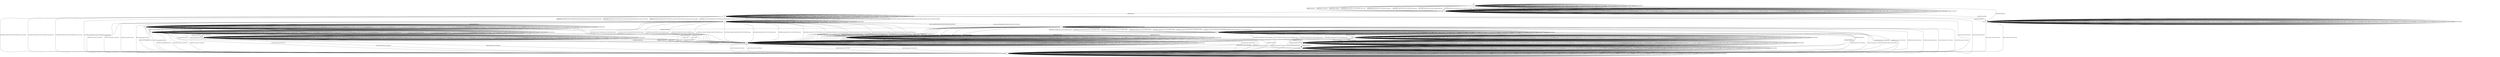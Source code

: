 digraph "../results/kwikModels/kwik-BWR-BWR-0/learnedModel" {
s0 [label=s0];
s1 [label=s1];
s2 [label=s2];
s3 [label=s3];
s4 [label=s4];
s5 [label=s5];
s6 [label=s6];
s7 [label=s7];
s8 [label=s8];
s9 [label=s9];
s10 [label=s10];
s11 [label=s11];
s12 [label=s12];
s13 [label=s13];
s14 [label=s14];
s15 [label=s15];
s0 -> s3  [label="initPing_short/retry "];
s0 -> s3  [label="initPing_long/retry "];
s0 -> s3  [label="initConClose_short/retry "];
s0 -> s3  [label="initConClose_long/retry "];
s0 -> s3  [label="initCltHello-vldACK:AES-128-GCM-SHA256_short/retry "];
s0 -> s3  [label="initCltHello-vldACK:AES-128-GCM-SHA256_long/retry "];
s0 -> s3  [label="initCltHello-vldACK:AES-256-GCM-SHA384_short/retry "];
s0 -> s3  [label="initCltHello-vldACK:AES-256-GCM-SHA384_long/retry "];
s0 -> s3  [label="initCltHello-vldACK:CHACHA20-POLY1305-SHA256_short/retry "];
s0 -> s3  [label="initCltHello-vldACK:CHACHA20-POLY1305-SHA256_long/retry "];
s0 -> s3  [label="initCltHello-invldACK:AES-128-GCM-SHA256_short/retry "];
s0 -> s3  [label="initCltHello-invldACK:AES-128-GCM-SHA256_long/retry "];
s0 -> s3  [label="initCltHello-invldACK:AES-256-GCM-SHA384_short/retry "];
s0 -> s3  [label="initCltHello-invldACK:AES-256-GCM-SHA384_long/retry "];
s0 -> s3  [label="initCltHello-invldACK:CHACHA20-POLY1305-SHA256_short/retry "];
s0 -> s3  [label="initCltHello-invldACK:CHACHA20-POLY1305-SHA256_long/retry "];
s0 -> s0  [label="initNoFr_short/ "];
s0 -> s0  [label="initNoFr_long/ "];
s0 -> s0  [label="initUnxpFrType_short/ "];
s0 -> s0  [label="initUnxpFrType_long/ "];
s0 -> s0  [label="hndPing_short/ "];
s0 -> s0  [label="hndPing_long/ "];
s0 -> s0  [label="hndFin_short/ "];
s0 -> s0  [label="hndFin_long/ "];
s0 -> s0  [label="hndConClose_short/ "];
s0 -> s0  [label="hndConClose_long/ "];
s0 -> s0  [label="hndNoFr_short/ "];
s0 -> s0  [label="hndNoFr_long/ "];
s0 -> s0  [label="hndUnxpFrType_short/ "];
s0 -> s0  [label="hndUnxpFrType_long/ "];
s0 -> s0  [label="VldNewConID_short/ "];
s0 -> s0  [label="VldNewConID_long/ "];
s0 -> s0  [label="InvldNewConID_short/ "];
s0 -> s0  [label="InvldNewConID_long/ "];
s0 -> s0  [label="[ChgDestConID-Ori]/ "];
s0 -> s1  [label="[RmPadFrmInitPkts]/ "];
s0 -> s0  [label="[IncRetryTkn]/ "];
s1 -> s1  [label="initPing_short/ "];
s1 -> s1  [label="initPing_long/ "];
s1 -> s2  [label="initConClose_short/<ConClosed> "];
s1 -> s2  [label="initConClose_long/<ConClosed> "];
s1 -> s1  [label="initCltHello-vldACK:AES-128-GCM-SHA256_short/ "];
s1 -> s1  [label="initCltHello-vldACK:AES-128-GCM-SHA256_long/ "];
s1 -> s1  [label="initCltHello-vldACK:AES-256-GCM-SHA384_short/ "];
s1 -> s1  [label="initCltHello-vldACK:AES-256-GCM-SHA384_long/ "];
s1 -> s1  [label="initCltHello-vldACK:CHACHA20-POLY1305-SHA256_short/ "];
s1 -> s1  [label="initCltHello-vldACK:CHACHA20-POLY1305-SHA256_long/ "];
s1 -> s1  [label="initCltHello-invldACK:AES-128-GCM-SHA256_short/ "];
s1 -> s1  [label="initCltHello-invldACK:AES-128-GCM-SHA256_long/ "];
s1 -> s1  [label="initCltHello-invldACK:AES-256-GCM-SHA384_short/ "];
s1 -> s1  [label="initCltHello-invldACK:AES-256-GCM-SHA384_long/ "];
s1 -> s1  [label="initCltHello-invldACK:CHACHA20-POLY1305-SHA256_short/ "];
s1 -> s1  [label="initCltHello-invldACK:CHACHA20-POLY1305-SHA256_long/ "];
s1 -> s1  [label="initNoFr_short/ "];
s1 -> s1  [label="initNoFr_long/ "];
s1 -> s1  [label="initUnxpFrType_short/ "];
s1 -> s1  [label="initUnxpFrType_long/ "];
s1 -> s1  [label="hndPing_short/ "];
s1 -> s1  [label="hndPing_long/ "];
s1 -> s1  [label="hndFin_short/ "];
s1 -> s1  [label="hndFin_long/ "];
s1 -> s1  [label="hndConClose_short/ "];
s1 -> s1  [label="hndConClose_long/ "];
s1 -> s1  [label="hndNoFr_short/ "];
s1 -> s1  [label="hndNoFr_long/ "];
s1 -> s1  [label="hndUnxpFrType_short/ "];
s1 -> s1  [label="hndUnxpFrType_long/ "];
s1 -> s1  [label="VldNewConID_short/ "];
s1 -> s1  [label="VldNewConID_long/ "];
s1 -> s1  [label="InvldNewConID_short/ "];
s1 -> s1  [label="InvldNewConID_long/ "];
s1 -> s1  [label="[ChgDestConID-Ori]/ "];
s1 -> s1  [label="[RmPadFrmInitPkts]/ "];
s1 -> s1  [label="[IncRetryTkn]/ "];
s2 -> s2  [label="initPing_short/<ConClosed> "];
s2 -> s2  [label="initPing_long/<ConClosed> "];
s2 -> s2  [label="initConClose_short/<ConClosed> "];
s2 -> s2  [label="initConClose_long/<ConClosed> "];
s2 -> s2  [label="initCltHello-vldACK:AES-128-GCM-SHA256_short/<ConClosed> "];
s2 -> s2  [label="initCltHello-vldACK:AES-128-GCM-SHA256_long/<ConClosed> "];
s2 -> s2  [label="initCltHello-vldACK:AES-256-GCM-SHA384_short/<ConClosed> "];
s2 -> s2  [label="initCltHello-vldACK:AES-256-GCM-SHA384_long/<ConClosed> "];
s2 -> s2  [label="initCltHello-vldACK:CHACHA20-POLY1305-SHA256_short/<ConClosed> "];
s2 -> s2  [label="initCltHello-vldACK:CHACHA20-POLY1305-SHA256_long/<ConClosed> "];
s2 -> s2  [label="initCltHello-invldACK:AES-128-GCM-SHA256_short/<ConClosed> "];
s2 -> s2  [label="initCltHello-invldACK:AES-128-GCM-SHA256_long/<ConClosed> "];
s2 -> s2  [label="initCltHello-invldACK:AES-256-GCM-SHA384_short/<ConClosed> "];
s2 -> s2  [label="initCltHello-invldACK:AES-256-GCM-SHA384_long/<ConClosed> "];
s2 -> s2  [label="initCltHello-invldACK:CHACHA20-POLY1305-SHA256_short/<ConClosed> "];
s2 -> s2  [label="initCltHello-invldACK:CHACHA20-POLY1305-SHA256_long/<ConClosed> "];
s2 -> s2  [label="initNoFr_short/<ConClosed> "];
s2 -> s2  [label="initNoFr_long/<ConClosed> "];
s2 -> s2  [label="initUnxpFrType_short/<ConClosed> "];
s2 -> s2  [label="initUnxpFrType_long/<ConClosed> "];
s2 -> s2  [label="hndPing_short/<ConClosed> "];
s2 -> s2  [label="hndPing_long/<ConClosed> "];
s2 -> s2  [label="hndFin_short/<ConClosed> "];
s2 -> s2  [label="hndFin_long/<ConClosed> "];
s2 -> s2  [label="hndConClose_short/<ConClosed> "];
s2 -> s2  [label="hndConClose_long/<ConClosed> "];
s2 -> s2  [label="hndNoFr_short/<ConClosed> "];
s2 -> s2  [label="hndNoFr_long/<ConClosed> "];
s2 -> s2  [label="hndUnxpFrType_short/<ConClosed> "];
s2 -> s2  [label="hndUnxpFrType_long/<ConClosed> "];
s2 -> s2  [label="VldNewConID_short/<ConClosed> "];
s2 -> s2  [label="VldNewConID_long/<ConClosed> "];
s2 -> s2  [label="InvldNewConID_short/<ConClosed> "];
s2 -> s2  [label="InvldNewConID_long/<ConClosed> "];
s2 -> s2  [label="[ChgDestConID-Ori]/<ConClosed> "];
s2 -> s2  [label="[RmPadFrmInitPkts]/<ConClosed> "];
s2 -> s2  [label="[IncRetryTkn]/<ConClosed> "];
s3 -> s3  [label="initPing_short/retry "];
s3 -> s3  [label="initPing_long/retry "];
s3 -> s3  [label="initConClose_short/retry "];
s3 -> s3  [label="initConClose_long/retry "];
s3 -> s3  [label="initCltHello-vldACK:AES-128-GCM-SHA256_short/retry "];
s3 -> s3  [label="initCltHello-vldACK:AES-128-GCM-SHA256_long/retry "];
s3 -> s3  [label="initCltHello-vldACK:AES-256-GCM-SHA384_short/retry "];
s3 -> s3  [label="initCltHello-vldACK:AES-256-GCM-SHA384_long/retry "];
s3 -> s3  [label="initCltHello-vldACK:CHACHA20-POLY1305-SHA256_short/retry "];
s3 -> s3  [label="initCltHello-vldACK:CHACHA20-POLY1305-SHA256_long/retry "];
s3 -> s3  [label="initCltHello-invldACK:AES-128-GCM-SHA256_short/retry "];
s3 -> s3  [label="initCltHello-invldACK:AES-128-GCM-SHA256_long/retry "];
s3 -> s3  [label="initCltHello-invldACK:AES-256-GCM-SHA384_short/retry "];
s3 -> s3  [label="initCltHello-invldACK:AES-256-GCM-SHA384_long/retry "];
s3 -> s3  [label="initCltHello-invldACK:CHACHA20-POLY1305-SHA256_short/retry "];
s3 -> s3  [label="initCltHello-invldACK:CHACHA20-POLY1305-SHA256_long/retry "];
s3 -> s3  [label="initNoFr_short/ "];
s3 -> s3  [label="initNoFr_long/ "];
s3 -> s3  [label="initUnxpFrType_short/ "];
s3 -> s3  [label="initUnxpFrType_long/ "];
s3 -> s3  [label="hndPing_short/ "];
s3 -> s3  [label="hndPing_long/ "];
s3 -> s3  [label="hndFin_short/ "];
s3 -> s3  [label="hndFin_long/ "];
s3 -> s3  [label="hndConClose_short/ "];
s3 -> s3  [label="hndConClose_long/ "];
s3 -> s3  [label="hndNoFr_short/ "];
s3 -> s3  [label="hndNoFr_long/ "];
s3 -> s3  [label="hndUnxpFrType_short/ "];
s3 -> s3  [label="hndUnxpFrType_long/ "];
s3 -> s3  [label="VldNewConID_short/ "];
s3 -> s3  [label="VldNewConID_long/ "];
s3 -> s3  [label="InvldNewConID_short/ "];
s3 -> s3  [label="InvldNewConID_long/ "];
s3 -> s3  [label="[ChgDestConID-Ori]/ "];
s3 -> s1  [label="[RmPadFrmInitPkts]/ "];
s3 -> s4  [label="[IncRetryTkn]/ "];
s4 -> s4  [label="initPing_short/PingACK "];
s4 -> s4  [label="initPing_long/PingACK "];
s4 -> s2  [label="initConClose_short/ConClose "];
s4 -> s2  [label="initConClose_long/ConClose "];
s4 -> s5  [label="initCltHello-vldACK:AES-128-GCM-SHA256_short/initSvrHello,hndEncExt,hndCert,hndCertVer,hndFin "];
s4 -> s5  [label="initCltHello-vldACK:AES-128-GCM-SHA256_long/initSvrHello,hndEncExt,hndCert,hndCertVer,hndFin "];
s4 -> s2  [label="initCltHello-vldACK:AES-256-GCM-SHA384_short/ConClose "];
s4 -> s2  [label="initCltHello-vldACK:AES-256-GCM-SHA384_long/ConClose "];
s4 -> s5  [label="initCltHello-vldACK:CHACHA20-POLY1305-SHA256_short/initSvrHello,hndEncExt,hndCert,hndCertVer,hndFin "];
s4 -> s5  [label="initCltHello-vldACK:CHACHA20-POLY1305-SHA256_long/initSvrHello,hndEncExt,hndCert,hndCertVer,hndFin "];
s4 -> s5  [label="initCltHello-invldACK:AES-128-GCM-SHA256_short/initSvrHello,hndEncExt,hndCert,hndCertVer,hndFin "];
s4 -> s5  [label="initCltHello-invldACK:AES-128-GCM-SHA256_long/initSvrHello,hndEncExt,hndCert,hndCertVer,hndFin "];
s4 -> s2  [label="initCltHello-invldACK:AES-256-GCM-SHA384_short/ConClose "];
s4 -> s2  [label="initCltHello-invldACK:AES-256-GCM-SHA384_long/ConClose "];
s4 -> s5  [label="initCltHello-invldACK:CHACHA20-POLY1305-SHA256_short/initSvrHello,hndEncExt,hndCert,hndCertVer,hndFin "];
s4 -> s5  [label="initCltHello-invldACK:CHACHA20-POLY1305-SHA256_long/initSvrHello,hndEncExt,hndCert,hndCertVer,hndFin "];
s4 -> s4  [label="initNoFr_short/ "];
s4 -> s4  [label="initNoFr_long/ "];
s4 -> s4  [label="initUnxpFrType_short/ "];
s4 -> s4  [label="initUnxpFrType_long/ "];
s4 -> s4  [label="hndPing_short/ "];
s4 -> s4  [label="hndPing_long/ "];
s4 -> s4  [label="hndFin_short/ "];
s4 -> s4  [label="hndFin_long/ "];
s4 -> s4  [label="hndConClose_short/ "];
s4 -> s4  [label="hndConClose_long/ "];
s4 -> s4  [label="hndNoFr_short/ "];
s4 -> s4  [label="hndNoFr_long/ "];
s4 -> s4  [label="hndUnxpFrType_short/ "];
s4 -> s4  [label="hndUnxpFrType_long/ "];
s4 -> s4  [label="VldNewConID_short/ "];
s4 -> s4  [label="VldNewConID_long/ "];
s4 -> s4  [label="InvldNewConID_short/ "];
s4 -> s4  [label="InvldNewConID_long/ "];
s4 -> s4  [label="[ChgDestConID-Ori]/ "];
s4 -> s1  [label="[RmPadFrmInitPkts]/ "];
s4 -> s4  [label="[IncRetryTkn]/ "];
s5 -> s5  [label="initPing_short/ "];
s5 -> s5  [label="initPing_long/ "];
s5 -> s2  [label="initConClose_short/<ConClosed> "];
s5 -> s2  [label="initConClose_long/<ConClosed> "];
s5 -> s8  [label="initCltHello-vldACK:AES-128-GCM-SHA256_short/ "];
s5 -> s8  [label="initCltHello-vldACK:AES-128-GCM-SHA256_long/ "];
s5 -> s8  [label="initCltHello-vldACK:AES-256-GCM-SHA384_short/ "];
s5 -> s8  [label="initCltHello-vldACK:AES-256-GCM-SHA384_long/ "];
s5 -> s8  [label="initCltHello-vldACK:CHACHA20-POLY1305-SHA256_short/ "];
s5 -> s8  [label="initCltHello-vldACK:CHACHA20-POLY1305-SHA256_long/ "];
s5 -> s8  [label="initCltHello-invldACK:AES-128-GCM-SHA256_short/ "];
s5 -> s8  [label="initCltHello-invldACK:AES-128-GCM-SHA256_long/ "];
s5 -> s8  [label="initCltHello-invldACK:AES-256-GCM-SHA384_short/ "];
s5 -> s8  [label="initCltHello-invldACK:AES-256-GCM-SHA384_long/ "];
s5 -> s8  [label="initCltHello-invldACK:CHACHA20-POLY1305-SHA256_short/ "];
s5 -> s8  [label="initCltHello-invldACK:CHACHA20-POLY1305-SHA256_long/ "];
s5 -> s5  [label="initNoFr_short/ "];
s5 -> s5  [label="initNoFr_long/ "];
s5 -> s5  [label="initUnxpFrType_short/ "];
s5 -> s5  [label="initUnxpFrType_long/ "];
s5 -> s5  [label="hndPing_short/PingACK "];
s5 -> s5  [label="hndPing_long/PingACK "];
s5 -> s7  [label="hndFin_short/HndshkDone,VldNewConID,NewSessionTicket "];
s5 -> s7  [label="hndFin_long/HndshkDone,VldNewConID,NewSessionTicket "];
s5 -> s2  [label="hndConClose_short/ConClose "];
s5 -> s2  [label="hndConClose_long/ConClose "];
s5 -> s5  [label="hndNoFr_short/ "];
s5 -> s5  [label="hndNoFr_long/ "];
s5 -> s8  [label="hndUnxpFrType_short/ "];
s5 -> s8  [label="hndUnxpFrType_long/ "];
s5 -> s5  [label="VldNewConID_short/ "];
s5 -> s5  [label="VldNewConID_long/ "];
s5 -> s5  [label="InvldNewConID_short/ "];
s5 -> s5  [label="InvldNewConID_long/ "];
s5 -> s5  [label="[ChgDestConID-Ori]/ "];
s5 -> s6  [label="[RmPadFrmInitPkts]/ "];
s5 -> s5  [label="[IncRetryTkn]/ "];
s6 -> s6  [label="initPing_short/ "];
s6 -> s6  [label="initPing_long/ "];
s6 -> s6  [label="initConClose_short/<ConAct> "];
s6 -> s6  [label="initConClose_long/<ConAct> "];
s6 -> s6  [label="initCltHello-vldACK:AES-128-GCM-SHA256_short/ "];
s6 -> s6  [label="initCltHello-vldACK:AES-128-GCM-SHA256_long/ "];
s6 -> s6  [label="initCltHello-vldACK:AES-256-GCM-SHA384_short/ "];
s6 -> s6  [label="initCltHello-vldACK:AES-256-GCM-SHA384_long/ "];
s6 -> s6  [label="initCltHello-vldACK:CHACHA20-POLY1305-SHA256_short/ "];
s6 -> s6  [label="initCltHello-vldACK:CHACHA20-POLY1305-SHA256_long/ "];
s6 -> s6  [label="initCltHello-invldACK:AES-128-GCM-SHA256_short/ "];
s6 -> s6  [label="initCltHello-invldACK:AES-128-GCM-SHA256_long/ "];
s6 -> s6  [label="initCltHello-invldACK:AES-256-GCM-SHA384_short/ "];
s6 -> s6  [label="initCltHello-invldACK:AES-256-GCM-SHA384_long/ "];
s6 -> s6  [label="initCltHello-invldACK:CHACHA20-POLY1305-SHA256_short/ "];
s6 -> s6  [label="initCltHello-invldACK:CHACHA20-POLY1305-SHA256_long/ "];
s6 -> s6  [label="initNoFr_short/ "];
s6 -> s6  [label="initNoFr_long/ "];
s6 -> s6  [label="initUnxpFrType_short/ "];
s6 -> s6  [label="initUnxpFrType_long/ "];
s6 -> s6  [label="hndPing_short/PingACK "];
s6 -> s6  [label="hndPing_long/PingACK "];
s6 -> s11  [label="hndFin_short/HndshkDone,VldNewConID,NewSessionTicket "];
s6 -> s11  [label="hndFin_long/HndshkDone,VldNewConID,NewSessionTicket "];
s6 -> s2  [label="hndConClose_short/ConClose "];
s6 -> s2  [label="hndConClose_long/ConClose "];
s6 -> s6  [label="hndNoFr_short/ "];
s6 -> s6  [label="hndNoFr_long/ "];
s6 -> s8  [label="hndUnxpFrType_short/ "];
s6 -> s8  [label="hndUnxpFrType_long/ "];
s6 -> s6  [label="VldNewConID_short/ "];
s6 -> s6  [label="VldNewConID_long/ "];
s6 -> s6  [label="InvldNewConID_short/ "];
s6 -> s6  [label="InvldNewConID_long/ "];
s6 -> s6  [label="[ChgDestConID-Ori]/ "];
s6 -> s6  [label="[RmPadFrmInitPkts]/ "];
s6 -> s6  [label="[IncRetryTkn]/ "];
s7 -> s7  [label="initPing_short/ "];
s7 -> s7  [label="initPing_long/ "];
s7 -> s2  [label="initConClose_short/<ConClosed> "];
s7 -> s2  [label="initConClose_long/<ConClosed> "];
s7 -> s10  [label="initCltHello-vldACK:AES-128-GCM-SHA256_short/ "];
s7 -> s10  [label="initCltHello-vldACK:AES-128-GCM-SHA256_long/ "];
s7 -> s8  [label="initCltHello-vldACK:AES-256-GCM-SHA384_short/ "];
s7 -> s8  [label="initCltHello-vldACK:AES-256-GCM-SHA384_long/ "];
s7 -> s10  [label="initCltHello-vldACK:CHACHA20-POLY1305-SHA256_short/ "];
s7 -> s10  [label="initCltHello-vldACK:CHACHA20-POLY1305-SHA256_long/ "];
s7 -> s10  [label="initCltHello-invldACK:AES-128-GCM-SHA256_short/ "];
s7 -> s10  [label="initCltHello-invldACK:AES-128-GCM-SHA256_long/ "];
s7 -> s8  [label="initCltHello-invldACK:AES-256-GCM-SHA384_short/ "];
s7 -> s8  [label="initCltHello-invldACK:AES-256-GCM-SHA384_long/ "];
s7 -> s10  [label="initCltHello-invldACK:CHACHA20-POLY1305-SHA256_short/ "];
s7 -> s10  [label="initCltHello-invldACK:CHACHA20-POLY1305-SHA256_long/ "];
s7 -> s7  [label="initNoFr_short/ "];
s7 -> s7  [label="initNoFr_long/ "];
s7 -> s7  [label="initUnxpFrType_short/ "];
s7 -> s7  [label="initUnxpFrType_long/ "];
s7 -> s7  [label="hndPing_short/ "];
s7 -> s7  [label="hndPing_long/ "];
s7 -> s8  [label="hndFin_short/ "];
s7 -> s8  [label="hndFin_long/ "];
s7 -> s2  [label="hndConClose_short/<ConClosed> "];
s7 -> s2  [label="hndConClose_long/<ConClosed> "];
s7 -> s7  [label="hndNoFr_short/ "];
s7 -> s7  [label="hndNoFr_long/ "];
s7 -> s8  [label="hndUnxpFrType_short/ "];
s7 -> s8  [label="hndUnxpFrType_long/ "];
s7 -> s8  [label="VldNewConID_short/ "];
s7 -> s8  [label="VldNewConID_long/ "];
s7 -> s2  [label="InvldNewConID_short/ConClose "];
s7 -> s2  [label="InvldNewConID_long/ConClose "];
s7 -> s9  [label="[ChgDestConID-Ori]/ "];
s7 -> s11  [label="[RmPadFrmInitPkts]/ "];
s7 -> s7  [label="[IncRetryTkn]/ "];
s8 -> s8  [label="initPing_short/ "];
s8 -> s8  [label="initPing_long/ "];
s8 -> s2  [label="initConClose_short/<ConClosed> "];
s8 -> s2  [label="initConClose_long/<ConClosed> "];
s8 -> s8  [label="initCltHello-vldACK:AES-128-GCM-SHA256_short/ "];
s8 -> s8  [label="initCltHello-vldACK:AES-128-GCM-SHA256_long/ "];
s8 -> s8  [label="initCltHello-vldACK:AES-256-GCM-SHA384_short/ "];
s8 -> s8  [label="initCltHello-vldACK:AES-256-GCM-SHA384_long/ "];
s8 -> s8  [label="initCltHello-vldACK:CHACHA20-POLY1305-SHA256_short/ "];
s8 -> s8  [label="initCltHello-vldACK:CHACHA20-POLY1305-SHA256_long/ "];
s8 -> s8  [label="initCltHello-invldACK:AES-128-GCM-SHA256_short/ "];
s8 -> s8  [label="initCltHello-invldACK:AES-128-GCM-SHA256_long/ "];
s8 -> s8  [label="initCltHello-invldACK:AES-256-GCM-SHA384_short/ "];
s8 -> s8  [label="initCltHello-invldACK:AES-256-GCM-SHA384_long/ "];
s8 -> s8  [label="initCltHello-invldACK:CHACHA20-POLY1305-SHA256_short/ "];
s8 -> s8  [label="initCltHello-invldACK:CHACHA20-POLY1305-SHA256_long/ "];
s8 -> s8  [label="initNoFr_short/ "];
s8 -> s8  [label="initNoFr_long/ "];
s8 -> s8  [label="initUnxpFrType_short/ "];
s8 -> s8  [label="initUnxpFrType_long/ "];
s8 -> s8  [label="hndPing_short/ "];
s8 -> s8  [label="hndPing_long/ "];
s8 -> s8  [label="hndFin_short/ "];
s8 -> s8  [label="hndFin_long/ "];
s8 -> s2  [label="hndConClose_short/<ConClosed> "];
s8 -> s2  [label="hndConClose_long/<ConClosed> "];
s8 -> s8  [label="hndNoFr_short/ "];
s8 -> s8  [label="hndNoFr_long/ "];
s8 -> s8  [label="hndUnxpFrType_short/ "];
s8 -> s8  [label="hndUnxpFrType_long/ "];
s8 -> s8  [label="VldNewConID_short/ "];
s8 -> s8  [label="VldNewConID_long/ "];
s8 -> s8  [label="InvldNewConID_short/ "];
s8 -> s8  [label="InvldNewConID_long/ "];
s8 -> s8  [label="[ChgDestConID-Ori]/ "];
s8 -> s8  [label="[RmPadFrmInitPkts]/ "];
s8 -> s8  [label="[IncRetryTkn]/ "];
s9 -> s9  [label="initPing_short/ "];
s9 -> s9  [label="initPing_long/ "];
s9 -> s9  [label="initConClose_short/ "];
s9 -> s9  [label="initConClose_long/ "];
s9 -> s9  [label="initCltHello-vldACK:AES-128-GCM-SHA256_short/ "];
s9 -> s9  [label="initCltHello-vldACK:AES-128-GCM-SHA256_long/ "];
s9 -> s9  [label="initCltHello-vldACK:AES-256-GCM-SHA384_short/ "];
s9 -> s9  [label="initCltHello-vldACK:AES-256-GCM-SHA384_long/ "];
s9 -> s9  [label="initCltHello-vldACK:CHACHA20-POLY1305-SHA256_short/ "];
s9 -> s9  [label="initCltHello-vldACK:CHACHA20-POLY1305-SHA256_long/ "];
s9 -> s9  [label="initCltHello-invldACK:AES-128-GCM-SHA256_short/ "];
s9 -> s9  [label="initCltHello-invldACK:AES-128-GCM-SHA256_long/ "];
s9 -> s9  [label="initCltHello-invldACK:AES-256-GCM-SHA384_short/ "];
s9 -> s9  [label="initCltHello-invldACK:AES-256-GCM-SHA384_long/ "];
s9 -> s9  [label="initCltHello-invldACK:CHACHA20-POLY1305-SHA256_short/ "];
s9 -> s9  [label="initCltHello-invldACK:CHACHA20-POLY1305-SHA256_long/ "];
s9 -> s9  [label="initNoFr_short/ "];
s9 -> s9  [label="initNoFr_long/ "];
s9 -> s9  [label="initUnxpFrType_short/ "];
s9 -> s9  [label="initUnxpFrType_long/ "];
s9 -> s9  [label="hndPing_short/ "];
s9 -> s9  [label="hndPing_long/ "];
s9 -> s9  [label="hndFin_short/ "];
s9 -> s9  [label="hndFin_long/ "];
s9 -> s2  [label="hndConClose_short/<ConClosed> "];
s9 -> s2  [label="hndConClose_long/<ConClosed> "];
s9 -> s9  [label="hndNoFr_short/ "];
s9 -> s9  [label="hndNoFr_long/ "];
s9 -> s9  [label="hndUnxpFrType_short/ "];
s9 -> s9  [label="hndUnxpFrType_long/ "];
s9 -> s9  [label="VldNewConID_short/ "];
s9 -> s9  [label="VldNewConID_long/ "];
s9 -> s9  [label="InvldNewConID_short/ "];
s9 -> s9  [label="InvldNewConID_long/ "];
s9 -> s9  [label="[ChgDestConID-Ori]/ "];
s9 -> s9  [label="[RmPadFrmInitPkts]/ "];
s9 -> s9  [label="[IncRetryTkn]/ "];
s10 -> s10  [label="initPing_short/ "];
s10 -> s10  [label="initPing_long/ "];
s10 -> s2  [label="initConClose_short/<ConClosed> "];
s10 -> s2  [label="initConClose_long/<ConClosed> "];
s10 -> s10  [label="initCltHello-vldACK:AES-128-GCM-SHA256_short/ "];
s10 -> s10  [label="initCltHello-vldACK:AES-128-GCM-SHA256_long/ "];
s10 -> s8  [label="initCltHello-vldACK:AES-256-GCM-SHA384_short/ "];
s10 -> s8  [label="initCltHello-vldACK:AES-256-GCM-SHA384_long/ "];
s10 -> s10  [label="initCltHello-vldACK:CHACHA20-POLY1305-SHA256_short/ "];
s10 -> s10  [label="initCltHello-vldACK:CHACHA20-POLY1305-SHA256_long/ "];
s10 -> s10  [label="initCltHello-invldACK:AES-128-GCM-SHA256_short/ "];
s10 -> s10  [label="initCltHello-invldACK:AES-128-GCM-SHA256_long/ "];
s10 -> s8  [label="initCltHello-invldACK:AES-256-GCM-SHA384_short/ "];
s10 -> s8  [label="initCltHello-invldACK:AES-256-GCM-SHA384_long/ "];
s10 -> s10  [label="initCltHello-invldACK:CHACHA20-POLY1305-SHA256_short/ "];
s10 -> s10  [label="initCltHello-invldACK:CHACHA20-POLY1305-SHA256_long/ "];
s10 -> s10  [label="initNoFr_short/ "];
s10 -> s10  [label="initNoFr_long/ "];
s10 -> s10  [label="initUnxpFrType_short/ "];
s10 -> s10  [label="initUnxpFrType_long/ "];
s10 -> s10  [label="hndPing_short/ "];
s10 -> s10  [label="hndPing_long/ "];
s10 -> s10  [label="hndFin_short/ "];
s10 -> s10  [label="hndFin_long/ "];
s10 -> s10  [label="hndConClose_short/<ConAct> "];
s10 -> s10  [label="hndConClose_long/<ConAct> "];
s10 -> s10  [label="hndNoFr_short/ "];
s10 -> s10  [label="hndNoFr_long/ "];
s10 -> s10  [label="hndUnxpFrType_short/ "];
s10 -> s10  [label="hndUnxpFrType_long/ "];
s10 -> s14  [label="VldNewConID_short/ "];
s10 -> s14  [label="VldNewConID_long/ "];
s10 -> s2  [label="InvldNewConID_short/ConClose "];
s10 -> s2  [label="InvldNewConID_long/ConClose "];
s10 -> s9  [label="[ChgDestConID-Ori]/ "];
s10 -> s13  [label="[RmPadFrmInitPkts]/ "];
s10 -> s10  [label="[IncRetryTkn]/ "];
s11 -> s11  [label="initPing_short/ "];
s11 -> s11  [label="initPing_long/ "];
s11 -> s11  [label="initConClose_short/<ConAct> "];
s11 -> s11  [label="initConClose_long/<ConAct> "];
s11 -> s11  [label="initCltHello-vldACK:AES-128-GCM-SHA256_short/ "];
s11 -> s11  [label="initCltHello-vldACK:AES-128-GCM-SHA256_long/ "];
s11 -> s11  [label="initCltHello-vldACK:AES-256-GCM-SHA384_short/ "];
s11 -> s11  [label="initCltHello-vldACK:AES-256-GCM-SHA384_long/ "];
s11 -> s11  [label="initCltHello-vldACK:CHACHA20-POLY1305-SHA256_short/ "];
s11 -> s11  [label="initCltHello-vldACK:CHACHA20-POLY1305-SHA256_long/ "];
s11 -> s11  [label="initCltHello-invldACK:AES-128-GCM-SHA256_short/ "];
s11 -> s11  [label="initCltHello-invldACK:AES-128-GCM-SHA256_long/ "];
s11 -> s11  [label="initCltHello-invldACK:AES-256-GCM-SHA384_short/ "];
s11 -> s11  [label="initCltHello-invldACK:AES-256-GCM-SHA384_long/ "];
s11 -> s11  [label="initCltHello-invldACK:CHACHA20-POLY1305-SHA256_short/ "];
s11 -> s11  [label="initCltHello-invldACK:CHACHA20-POLY1305-SHA256_long/ "];
s11 -> s11  [label="initNoFr_short/ "];
s11 -> s11  [label="initNoFr_long/ "];
s11 -> s11  [label="initUnxpFrType_short/ "];
s11 -> s11  [label="initUnxpFrType_long/ "];
s11 -> s11  [label="hndPing_short/ "];
s11 -> s11  [label="hndPing_long/ "];
s11 -> s8  [label="hndFin_short/ "];
s11 -> s8  [label="hndFin_long/ "];
s11 -> s2  [label="hndConClose_short/<ConClosed> "];
s11 -> s2  [label="hndConClose_long/<ConClosed> "];
s11 -> s11  [label="hndNoFr_short/ "];
s11 -> s11  [label="hndNoFr_long/ "];
s11 -> s8  [label="hndUnxpFrType_short/ "];
s11 -> s8  [label="hndUnxpFrType_long/ "];
s11 -> s12  [label="VldNewConID_short/ "];
s11 -> s12  [label="VldNewConID_long/ "];
s11 -> s2  [label="InvldNewConID_short/ConClose "];
s11 -> s2  [label="InvldNewConID_long/ConClose "];
s11 -> s9  [label="[ChgDestConID-Ori]/ "];
s11 -> s11  [label="[RmPadFrmInitPkts]/ "];
s11 -> s11  [label="[IncRetryTkn]/ "];
s12 -> s12  [label="initPing_short/ "];
s12 -> s12  [label="initPing_long/ "];
s12 -> s12  [label="initConClose_short/<ConAct> "];
s12 -> s12  [label="initConClose_long/<ConAct> "];
s12 -> s12  [label="initCltHello-vldACK:AES-128-GCM-SHA256_short/ "];
s12 -> s12  [label="initCltHello-vldACK:AES-128-GCM-SHA256_long/ "];
s12 -> s12  [label="initCltHello-vldACK:AES-256-GCM-SHA384_short/ "];
s12 -> s12  [label="initCltHello-vldACK:AES-256-GCM-SHA384_long/ "];
s12 -> s12  [label="initCltHello-vldACK:CHACHA20-POLY1305-SHA256_short/ "];
s12 -> s12  [label="initCltHello-vldACK:CHACHA20-POLY1305-SHA256_long/ "];
s12 -> s12  [label="initCltHello-invldACK:AES-128-GCM-SHA256_short/ "];
s12 -> s12  [label="initCltHello-invldACK:AES-128-GCM-SHA256_long/ "];
s12 -> s12  [label="initCltHello-invldACK:AES-256-GCM-SHA384_short/ "];
s12 -> s12  [label="initCltHello-invldACK:AES-256-GCM-SHA384_long/ "];
s12 -> s12  [label="initCltHello-invldACK:CHACHA20-POLY1305-SHA256_short/ "];
s12 -> s12  [label="initCltHello-invldACK:CHACHA20-POLY1305-SHA256_long/ "];
s12 -> s12  [label="initNoFr_short/ "];
s12 -> s12  [label="initNoFr_long/ "];
s12 -> s12  [label="initUnxpFrType_short/ "];
s12 -> s12  [label="initUnxpFrType_long/ "];
s12 -> s12  [label="hndPing_short/ "];
s12 -> s12  [label="hndPing_long/ "];
s12 -> s8  [label="hndFin_short/ "];
s12 -> s8  [label="hndFin_long/ "];
s12 -> s2  [label="hndConClose_short/<ConClosed> "];
s12 -> s2  [label="hndConClose_long/<ConClosed> "];
s12 -> s12  [label="hndNoFr_short/ "];
s12 -> s12  [label="hndNoFr_long/ "];
s12 -> s8  [label="hndUnxpFrType_short/ "];
s12 -> s8  [label="hndUnxpFrType_long/ "];
s12 -> s12  [label="VldNewConID_short/ "];
s12 -> s12  [label="VldNewConID_long/ "];
s12 -> s12  [label="InvldNewConID_short/ "];
s12 -> s12  [label="InvldNewConID_long/ "];
s12 -> s9  [label="[ChgDestConID-Ori]/ "];
s12 -> s12  [label="[RmPadFrmInitPkts]/ "];
s12 -> s12  [label="[IncRetryTkn]/ "];
s13 -> s13  [label="initPing_short/ "];
s13 -> s13  [label="initPing_long/ "];
s13 -> s13  [label="initConClose_short/<ConAct> "];
s13 -> s13  [label="initConClose_long/<ConAct> "];
s13 -> s13  [label="initCltHello-vldACK:AES-128-GCM-SHA256_short/ "];
s13 -> s13  [label="initCltHello-vldACK:AES-128-GCM-SHA256_long/ "];
s13 -> s13  [label="initCltHello-vldACK:AES-256-GCM-SHA384_short/ "];
s13 -> s13  [label="initCltHello-vldACK:AES-256-GCM-SHA384_long/ "];
s13 -> s13  [label="initCltHello-vldACK:CHACHA20-POLY1305-SHA256_short/ "];
s13 -> s13  [label="initCltHello-vldACK:CHACHA20-POLY1305-SHA256_long/ "];
s13 -> s13  [label="initCltHello-invldACK:AES-128-GCM-SHA256_short/ "];
s13 -> s13  [label="initCltHello-invldACK:AES-128-GCM-SHA256_long/ "];
s13 -> s13  [label="initCltHello-invldACK:AES-256-GCM-SHA384_short/ "];
s13 -> s13  [label="initCltHello-invldACK:AES-256-GCM-SHA384_long/ "];
s13 -> s13  [label="initCltHello-invldACK:CHACHA20-POLY1305-SHA256_short/ "];
s13 -> s13  [label="initCltHello-invldACK:CHACHA20-POLY1305-SHA256_long/ "];
s13 -> s13  [label="initNoFr_short/ "];
s13 -> s13  [label="initNoFr_long/ "];
s13 -> s13  [label="initUnxpFrType_short/ "];
s13 -> s13  [label="initUnxpFrType_long/ "];
s13 -> s13  [label="hndPing_short/ "];
s13 -> s13  [label="hndPing_long/ "];
s13 -> s13  [label="hndFin_short/ "];
s13 -> s13  [label="hndFin_long/ "];
s13 -> s13  [label="hndConClose_short/<ConAct> "];
s13 -> s13  [label="hndConClose_long/<ConAct> "];
s13 -> s13  [label="hndNoFr_short/ "];
s13 -> s13  [label="hndNoFr_long/ "];
s13 -> s13  [label="hndUnxpFrType_short/ "];
s13 -> s13  [label="hndUnxpFrType_long/ "];
s13 -> s15  [label="VldNewConID_short/ "];
s13 -> s15  [label="VldNewConID_long/ "];
s13 -> s2  [label="InvldNewConID_short/ConClose "];
s13 -> s2  [label="InvldNewConID_long/ConClose "];
s13 -> s9  [label="[ChgDestConID-Ori]/ "];
s13 -> s13  [label="[RmPadFrmInitPkts]/ "];
s13 -> s13  [label="[IncRetryTkn]/ "];
s14 -> s14  [label="initPing_short/ "];
s14 -> s14  [label="initPing_long/ "];
s14 -> s2  [label="initConClose_short/<ConClosed> "];
s14 -> s2  [label="initConClose_long/<ConClosed> "];
s14 -> s14  [label="initCltHello-vldACK:AES-128-GCM-SHA256_short/ "];
s14 -> s14  [label="initCltHello-vldACK:AES-128-GCM-SHA256_long/ "];
s14 -> s8  [label="initCltHello-vldACK:AES-256-GCM-SHA384_short/ "];
s14 -> s8  [label="initCltHello-vldACK:AES-256-GCM-SHA384_long/ "];
s14 -> s14  [label="initCltHello-vldACK:CHACHA20-POLY1305-SHA256_short/ "];
s14 -> s14  [label="initCltHello-vldACK:CHACHA20-POLY1305-SHA256_long/ "];
s14 -> s14  [label="initCltHello-invldACK:AES-128-GCM-SHA256_short/ "];
s14 -> s14  [label="initCltHello-invldACK:AES-128-GCM-SHA256_long/ "];
s14 -> s8  [label="initCltHello-invldACK:AES-256-GCM-SHA384_short/ "];
s14 -> s8  [label="initCltHello-invldACK:AES-256-GCM-SHA384_long/ "];
s14 -> s14  [label="initCltHello-invldACK:CHACHA20-POLY1305-SHA256_short/ "];
s14 -> s14  [label="initCltHello-invldACK:CHACHA20-POLY1305-SHA256_long/ "];
s14 -> s14  [label="initNoFr_short/ "];
s14 -> s14  [label="initNoFr_long/ "];
s14 -> s14  [label="initUnxpFrType_short/ "];
s14 -> s14  [label="initUnxpFrType_long/ "];
s14 -> s14  [label="hndPing_short/ "];
s14 -> s14  [label="hndPing_long/ "];
s14 -> s14  [label="hndFin_short/ "];
s14 -> s14  [label="hndFin_long/ "];
s14 -> s14  [label="hndConClose_short/<ConAct> "];
s14 -> s14  [label="hndConClose_long/<ConAct> "];
s14 -> s14  [label="hndNoFr_short/ "];
s14 -> s14  [label="hndNoFr_long/ "];
s14 -> s14  [label="hndUnxpFrType_short/ "];
s14 -> s14  [label="hndUnxpFrType_long/ "];
s14 -> s14  [label="VldNewConID_short/ "];
s14 -> s14  [label="VldNewConID_long/ "];
s14 -> s14  [label="InvldNewConID_short/ "];
s14 -> s14  [label="InvldNewConID_long/ "];
s14 -> s9  [label="[ChgDestConID-Ori]/ "];
s14 -> s15  [label="[RmPadFrmInitPkts]/ "];
s14 -> s14  [label="[IncRetryTkn]/ "];
s15 -> s15  [label="initPing_short/ "];
s15 -> s15  [label="initPing_long/ "];
s15 -> s15  [label="initConClose_short/<ConAct> "];
s15 -> s15  [label="initConClose_long/<ConAct> "];
s15 -> s15  [label="initCltHello-vldACK:AES-128-GCM-SHA256_short/ "];
s15 -> s15  [label="initCltHello-vldACK:AES-128-GCM-SHA256_long/ "];
s15 -> s15  [label="initCltHello-vldACK:AES-256-GCM-SHA384_short/ "];
s15 -> s15  [label="initCltHello-vldACK:AES-256-GCM-SHA384_long/ "];
s15 -> s15  [label="initCltHello-vldACK:CHACHA20-POLY1305-SHA256_short/ "];
s15 -> s15  [label="initCltHello-vldACK:CHACHA20-POLY1305-SHA256_long/ "];
s15 -> s15  [label="initCltHello-invldACK:AES-128-GCM-SHA256_short/ "];
s15 -> s15  [label="initCltHello-invldACK:AES-128-GCM-SHA256_long/ "];
s15 -> s15  [label="initCltHello-invldACK:AES-256-GCM-SHA384_short/ "];
s15 -> s15  [label="initCltHello-invldACK:AES-256-GCM-SHA384_long/ "];
s15 -> s15  [label="initCltHello-invldACK:CHACHA20-POLY1305-SHA256_short/ "];
s15 -> s15  [label="initCltHello-invldACK:CHACHA20-POLY1305-SHA256_long/ "];
s15 -> s15  [label="initNoFr_short/ "];
s15 -> s15  [label="initNoFr_long/ "];
s15 -> s15  [label="initUnxpFrType_short/ "];
s15 -> s15  [label="initUnxpFrType_long/ "];
s15 -> s15  [label="hndPing_short/ "];
s15 -> s15  [label="hndPing_long/ "];
s15 -> s15  [label="hndFin_short/ "];
s15 -> s15  [label="hndFin_long/ "];
s15 -> s15  [label="hndConClose_short/<ConAct> "];
s15 -> s15  [label="hndConClose_long/<ConAct> "];
s15 -> s15  [label="hndNoFr_short/ "];
s15 -> s15  [label="hndNoFr_long/ "];
s15 -> s15  [label="hndUnxpFrType_short/ "];
s15 -> s15  [label="hndUnxpFrType_long/ "];
s15 -> s15  [label="VldNewConID_short/ "];
s15 -> s15  [label="VldNewConID_long/ "];
s15 -> s15  [label="InvldNewConID_short/ "];
s15 -> s15  [label="InvldNewConID_long/ "];
s15 -> s9  [label="[ChgDestConID-Ori]/ "];
s15 -> s15  [label="[RmPadFrmInitPkts]/ "];
s15 -> s15  [label="[IncRetryTkn]/ "];
__start0 [label="", shape=none];
__start0 -> s0  [label=""];
}
